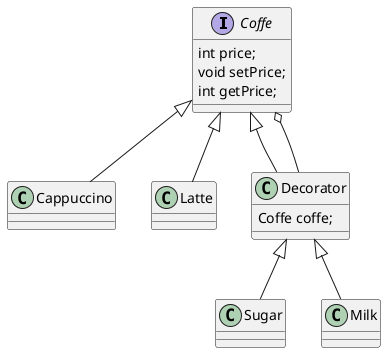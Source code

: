 @startuml

interface Coffe {
  int price;
  void setPrice;
  int getPrice;
}
class Cappuccino extends Coffe
class Latte extends Coffe

class Decorator extends Coffe{
  Coffe coffe;
}

class Sugar extends Decorator
class Milk extends Decorator

Coffe o-- Decorator

@enduml